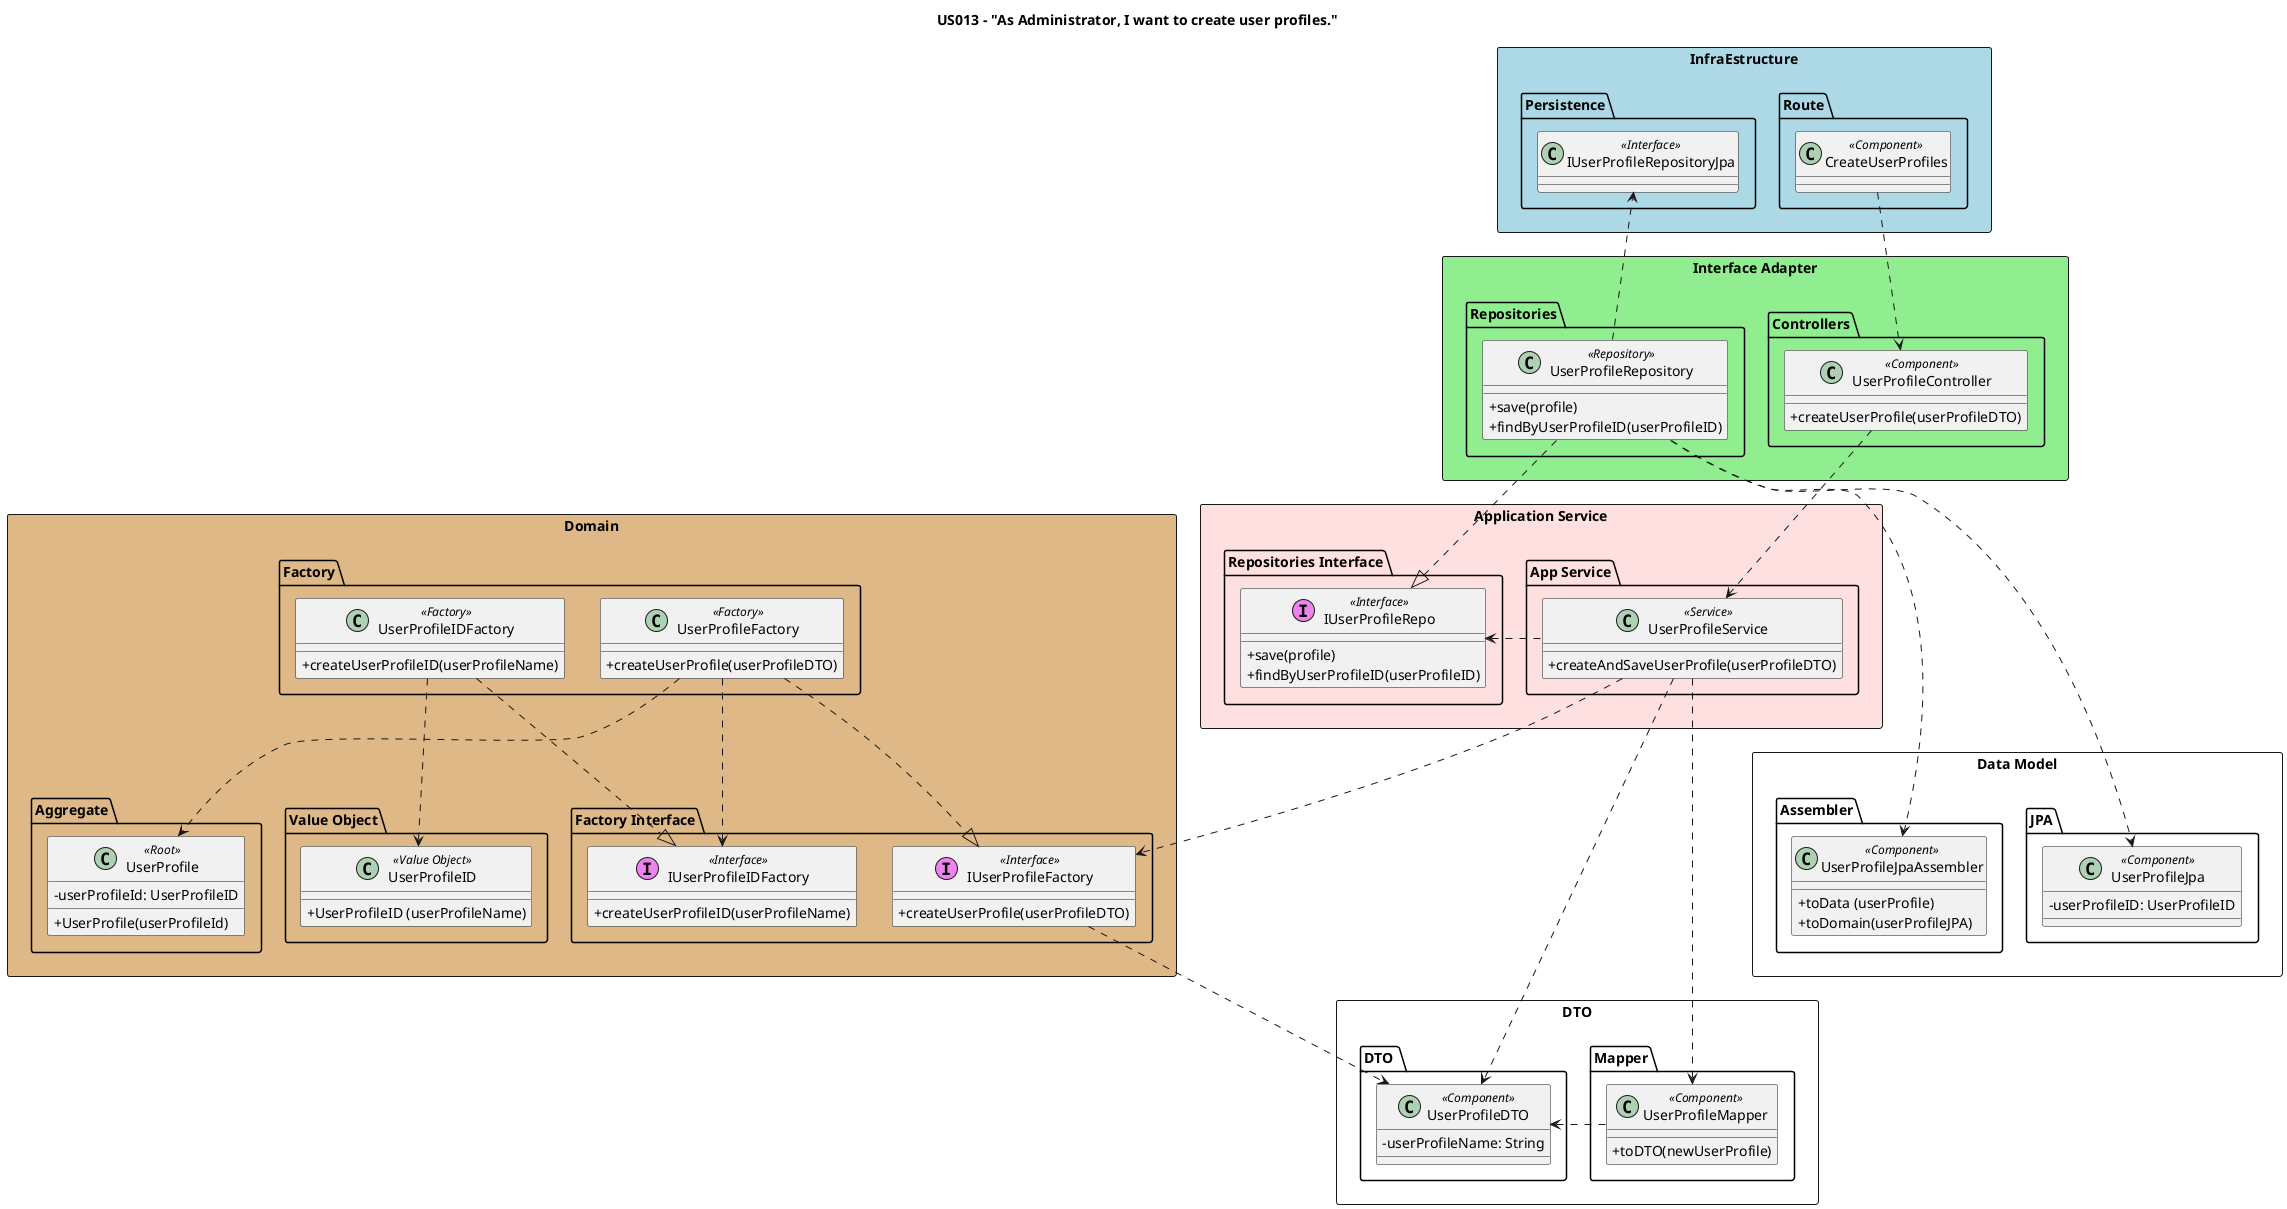 @startuml

skinparam classAttributeIconSize 0

title US013 - "As Administrator, I want to create user profiles."

package "InfraEstructure" <<Rectangle>> #lightblue {
package "Route"{
    class "CreateUserProfiles" as route <<Component>>
    }

    package "Persistence" {
    class "IUserProfileRepositoryJpa" as jpa <<Interface>>
    }
}



package "Interface Adapter" <<Rectangle>> #lightgreen{
package "Controllers" <<Folder>>{
    class "UserProfileController" as ctrl <<Component>>{
     +createUserProfile(userProfileDTO)
    }
    }


    package "Repositories" <<Folder>>{
    class "UserProfileRepository" as uRepo <<Repository>>{
    +save(profile)
    +findByUserProfileID(userProfileID)

    }
}
}

package "DTO" <<Rectangle>>  {

package "DTO " {
    class "UserProfileDTO" as dto <<Component>> {
    -userProfileName: String
    }
}


package "Mapper"{
    class "UserProfileMapper" as mapper <<Component>> {
    +toDTO(newUserProfile)
    }
}

}




package "Application Service"<<Rectangle>> #implementation {
    package "App Service" {
        class "UserProfileService" as service <<Service>>{
        +createAndSaveUserProfile(userProfileDTO)
        }
    }
    package "Repositories Interface" {
        class "IUserProfileRepo" as iUserProfileRepo <<(I, Violet) Interface>> {
             +save(profile)
             +findByUserProfileID(userProfileID)
        }

    }


}

package "Domain" <<Rectangle>>#burlywood  {
    package "Factory" {
        class "UserProfileFactory" as userProfileFactory <<Factory>> {
        +createUserProfile(userProfileDTO)
        }

        class "UserProfileIDFactory" as userProfileIDFactory <<Factory>> {
        +createUserProfileID(userProfileName)
        }

    }

      package "Factory Interface" as factoryInterface <<Folder>>{

          class "IUserProfileIDFactory" as iUserProfileIDFactory <<(I, Violet) Interface>> {
                +createUserProfileID(userProfileName)
                }

          class "IUserProfileFactory" as iUserProfileFactory <<(I, Violet) Interface>> {
                 +createUserProfile(userProfileDTO)
                 }
      }


    package "Aggregate" {
        class "UserProfile" as userProfile <<Root>>{
         -userProfileId: UserProfileID
         +UserProfile(userProfileId)
        }
    }
    package "Value Object"  {
        class "UserProfileID" as userProfileID <<Value Object>>{
        +UserProfileID (userProfileName)
        }
    }
}

    package "Data Model" <<Rectangle>>{
    package "Assembler" <<Folder>> {
        class "UserProfileJpaAssembler" as assemblerjpa <<Component>> {
        +toData (userProfile)
        +toDomain(userProfileJPA)
        }
     }


    package "JPA" <<Folder>> {
        class "UserProfileJpa" as UPjpa <<Component>> {
        -userProfileID: UserProfileID
        }

route ..> ctrl
ctrl ..> service
uRepo ..|> iUserProfileRepo
service .left.> iUserProfileRepo
service ..> iUserProfileFactory
service ...right.> dto
service .down.> mapper
userProfileFactory ..down|> iUserProfileFactory
userProfileIDFactory ..down|> iUserProfileIDFactory
userProfileFactory ..down> iUserProfileIDFactory
userProfileFactory ..down> userProfile
userProfileIDFactory ..down> userProfileID
uRepo ...> assemblerjpa
uRepo ...> UPjpa
iUserProfileFactory..>dto
mapper .right..> dto
uRepo ..>jpa


@enduml